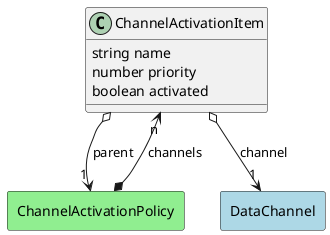 @startuml

class "ChannelActivationItem" as Model {
 string name
 number priority
 boolean activated

 
}

rectangle "DataChannel" as DataChannel #lightblue {
}

Model o--> "1" DataChannel : channel


rectangle "ChannelActivationPolicy" as ChannelActivationPolicy #lightblue {
}

Model o--> "1" ChannelActivationPolicy : parent




    rectangle "ChannelActivationPolicy" as ChannelActivationPolicy #lightgreen {
    }
    
        ChannelActivationPolicy   *--> "n" Model : "channels"
    

@enduml
